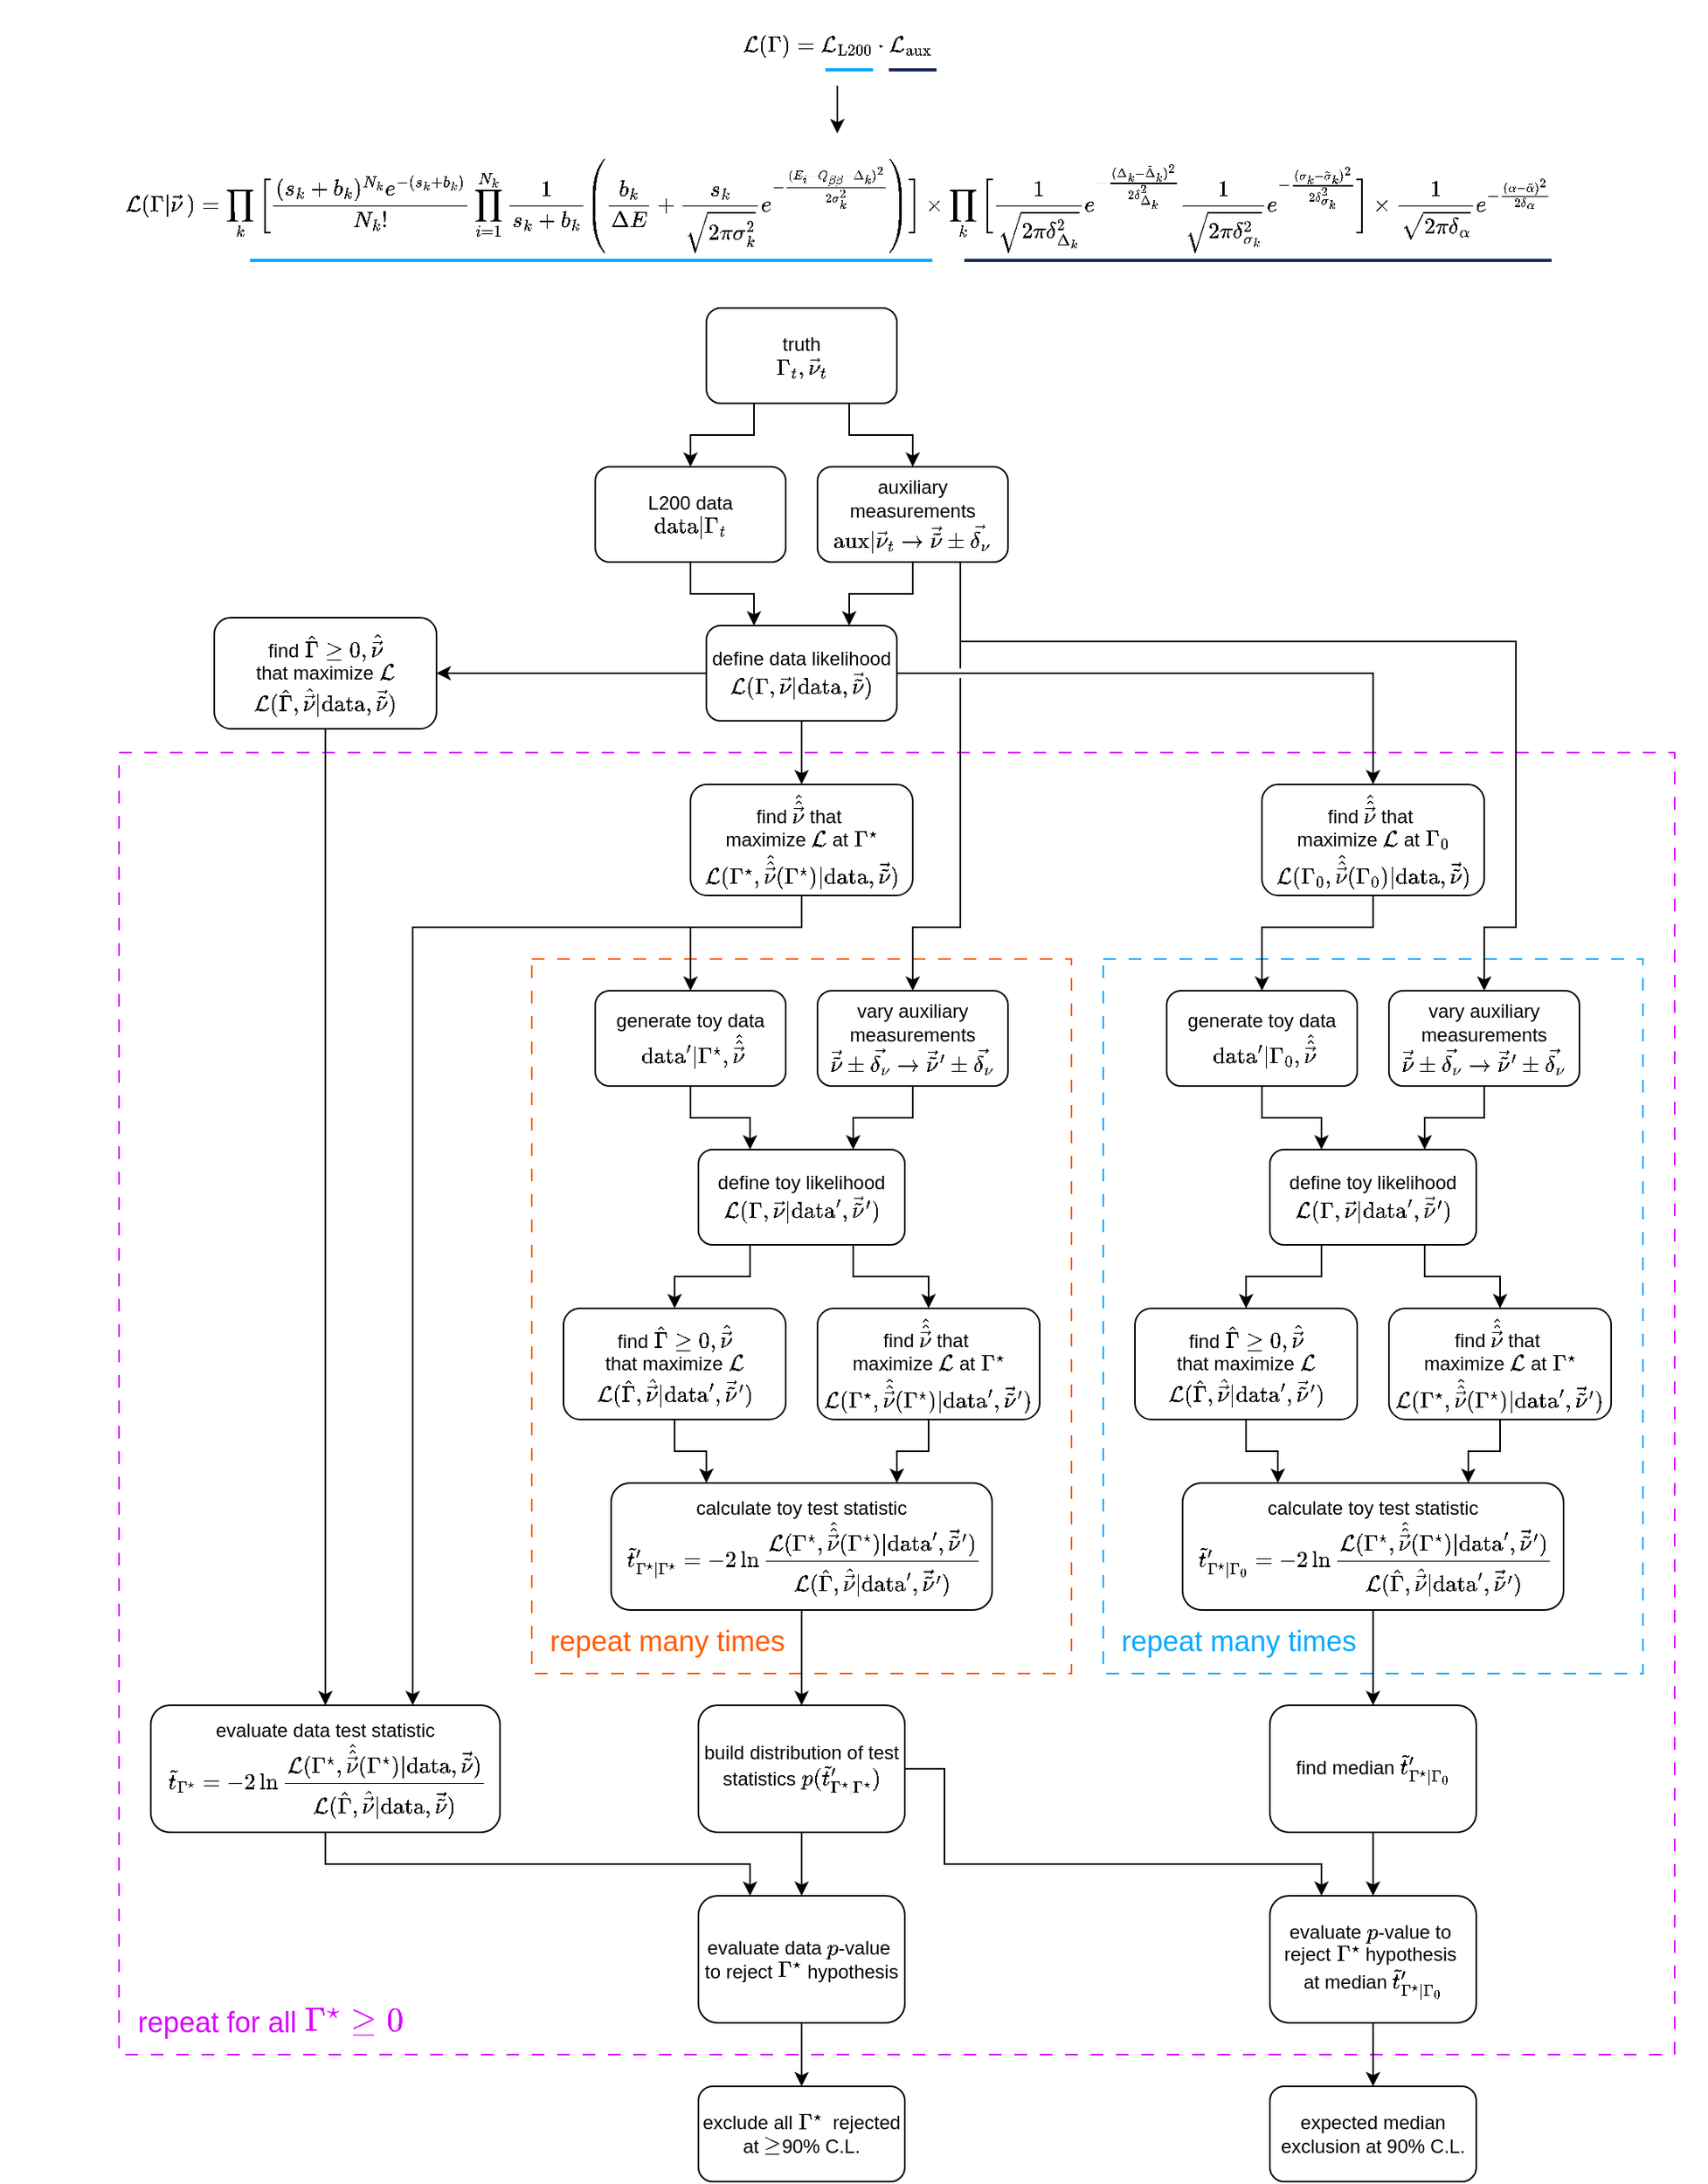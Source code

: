 <mxfile version="26.0.16">
  <diagram name="Page-1" id="N17phzSXL9w7y8zX3gDE">
    <mxGraphModel dx="2899" dy="1133" grid="1" gridSize="10" guides="1" tooltips="1" connect="1" arrows="1" fold="1" page="1" pageScale="1" pageWidth="850" pageHeight="1100" math="1" shadow="0">
      <root>
        <mxCell id="0" />
        <mxCell id="1" parent="0" />
        <mxCell id="dGh9uOD7rtoKU6u2wli6-2" value="$$\mathcal{L}(\Gamma) = \mathcal{L}_{\textrm{L200}} \cdot \mathcal{L}_{\textrm{aux}}$$" style="text;whiteSpace=wrap;align=center;verticalAlign=middle;" parent="1" vertex="1">
          <mxGeometry x="-82.5" y="60" width="160" height="50" as="geometry" />
        </mxCell>
        <mxCell id="dGh9uOD7rtoKU6u2wli6-6" value="" style="endArrow=none;html=1;rounded=0;fontColor=#07A9FF;strokeColor=#07A9FF;strokeWidth=2;" parent="1" edge="1">
          <mxGeometry width="50" height="50" relative="1" as="geometry">
            <mxPoint x="-10" y="100" as="sourcePoint" />
            <mxPoint x="20" y="100" as="targetPoint" />
          </mxGeometry>
        </mxCell>
        <mxCell id="dGh9uOD7rtoKU6u2wli6-7" value="" style="endArrow=none;html=1;rounded=0;fontColor=#07A9FF;strokeColor=#1A2A5B;strokeWidth=2;" parent="1" edge="1">
          <mxGeometry width="50" height="50" relative="1" as="geometry">
            <mxPoint x="30" y="100" as="sourcePoint" />
            <mxPoint x="60" y="100" as="targetPoint" />
          </mxGeometry>
        </mxCell>
        <mxCell id="dGh9uOD7rtoKU6u2wli6-10" value="" style="endArrow=classic;html=1;rounded=0;exitX=0.5;exitY=1;exitDx=0;exitDy=0;entryX=0.5;entryY=0;entryDx=0;entryDy=0;" parent="1" source="dGh9uOD7rtoKU6u2wli6-2" target="dGh9uOD7rtoKU6u2wli6-1" edge="1">
          <mxGeometry width="50" height="50" relative="1" as="geometry">
            <mxPoint y="100" as="sourcePoint" />
            <mxPoint x="110" y="100" as="targetPoint" />
          </mxGeometry>
        </mxCell>
        <mxCell id="dGh9uOD7rtoKU6u2wli6-12" value="" style="group" parent="1" vertex="1" connectable="0">
          <mxGeometry x="-507.5" y="140" width="1010" height="90" as="geometry" />
        </mxCell>
        <mxCell id="dGh9uOD7rtoKU6u2wli6-1" value="$$\mathcal{L}(\Gamma | \vec{\nu}\,) = \prod_k \bigg[ \frac{(s_k + b_k)^{N_k} e^{-(s_k + b_k)}}{N_k!} \prod_{i=1}^{N_k} \frac{1}{s_k + b_k} \left( \frac{b_k}{\Delta E} + \frac{s_k}{\sqrt{2 \pi \sigma_k^2}} e^{-\frac{(E_i - Q_{\beta\beta} - \Delta_k)^2}{2 \sigma_k^2}} \right) \bigg] &#xa;&#xa;\times \prod_k \bigg[ \frac{1}{\sqrt{2 \pi \delta_{\Delta_k}^2}} e^{-\frac{(\Delta_k - \tilde{\Delta}_k)^2}{2 \delta_{\Delta_k}^2}}   &#xa; \frac{1}{\sqrt{2 \pi \delta_{\sigma_k}^2}} e^{-\frac{(\sigma_k - &#xa;\tilde{\sigma}_k)^2}{2 \delta_{\sigma_k}^2}} \bigg] \times \frac{1}{\sqrt{2 &#xa;\pi \delta_{\alpha} }} e^{-\frac{(\alpha - \tilde{\alpha})^2}{2 &#xa;\delta_{\alpha}}}&#xa;   $$" style="text;whiteSpace=wrap;align=center;verticalAlign=middle;" parent="dGh9uOD7rtoKU6u2wli6-12" vertex="1">
          <mxGeometry width="1010" height="90" as="geometry" />
        </mxCell>
        <mxCell id="dGh9uOD7rtoKU6u2wli6-4" value="" style="endArrow=none;html=1;rounded=0;entryX=0.607;entryY=0.786;entryDx=0;entryDy=0;entryPerimeter=0;fontColor=#07A9FF;strokeColor=#07A9FF;strokeWidth=2;" parent="dGh9uOD7rtoKU6u2wli6-12" edge="1">
          <mxGeometry width="50" height="50" relative="1" as="geometry">
            <mxPoint x="135" y="80" as="sourcePoint" />
            <mxPoint x="564.92" y="80.04" as="targetPoint" />
          </mxGeometry>
        </mxCell>
        <mxCell id="dGh9uOD7rtoKU6u2wli6-8" value="" style="endArrow=none;html=1;rounded=0;fontColor=#07A9FF;strokeColor=#1A2A5B;strokeWidth=2;" parent="dGh9uOD7rtoKU6u2wli6-12" edge="1">
          <mxGeometry width="50" height="50" relative="1" as="geometry">
            <mxPoint x="585" y="80" as="sourcePoint" />
            <mxPoint x="955" y="80" as="targetPoint" />
          </mxGeometry>
        </mxCell>
        <mxCell id="2PbKzhoj5yn5WGjKip5O-1" value="" style="group" parent="1" vertex="1" connectable="0">
          <mxGeometry x="-530" y="250" width="1055" height="1180" as="geometry" />
        </mxCell>
        <mxCell id="ZSnNDYF2Bw-W7KcPjIif-54" value="" style="rounded=0;whiteSpace=wrap;html=1;fillColor=none;dashed=1;dashPattern=8 8;strokeColor=#D907FF;fontColor=#07A9FF;" parent="2PbKzhoj5yn5WGjKip5O-1" vertex="1">
          <mxGeometry x="75" y="280" width="980" height="820" as="geometry" />
        </mxCell>
        <mxCell id="pB9OxfSEECygrkOrtsTo-2" value="" style="rounded=0;whiteSpace=wrap;html=1;fillColor=none;dashed=1;dashPattern=8 8;strokeColor=#FF5D07;" parent="2PbKzhoj5yn5WGjKip5O-1" vertex="1">
          <mxGeometry x="335" y="410" width="340" height="450" as="geometry" />
        </mxCell>
        <mxCell id="ZSnNDYF2Bw-W7KcPjIif-4" style="edgeStyle=orthogonalEdgeStyle;rounded=0;orthogonalLoop=1;jettySize=auto;html=1;exitX=0.25;exitY=1;exitDx=0;exitDy=0;entryX=0.5;entryY=0;entryDx=0;entryDy=0;" parent="2PbKzhoj5yn5WGjKip5O-1" source="pB9OxfSEECygrkOrtsTo-5" target="pB9OxfSEECygrkOrtsTo-7" edge="1">
          <mxGeometry relative="1" as="geometry" />
        </mxCell>
        <mxCell id="ZSnNDYF2Bw-W7KcPjIif-5" style="edgeStyle=orthogonalEdgeStyle;rounded=0;orthogonalLoop=1;jettySize=auto;html=1;exitX=0.75;exitY=1;exitDx=0;exitDy=0;entryX=0.5;entryY=0;entryDx=0;entryDy=0;" parent="2PbKzhoj5yn5WGjKip5O-1" source="pB9OxfSEECygrkOrtsTo-5" target="pB9OxfSEECygrkOrtsTo-9" edge="1">
          <mxGeometry relative="1" as="geometry" />
        </mxCell>
        <mxCell id="pB9OxfSEECygrkOrtsTo-5" value="&lt;div&gt;truth&lt;b&gt;&lt;br&gt;&lt;/b&gt;&lt;/div&gt;&lt;div&gt;\(\Gamma_t,&amp;nbsp; \vec{\nu}_t\)&lt;br&gt;&lt;/div&gt;" style="rounded=1;whiteSpace=wrap;html=1;fillColor=default;" parent="2PbKzhoj5yn5WGjKip5O-1" vertex="1">
          <mxGeometry x="445" width="120" height="60" as="geometry" />
        </mxCell>
        <mxCell id="pB9OxfSEECygrkOrtsTo-6" style="edgeStyle=orthogonalEdgeStyle;rounded=0;orthogonalLoop=1;jettySize=auto;html=1;exitX=0.5;exitY=1;exitDx=0;exitDy=0;entryX=0.25;entryY=0;entryDx=0;entryDy=0;" parent="2PbKzhoj5yn5WGjKip5O-1" source="pB9OxfSEECygrkOrtsTo-7" target="pB9OxfSEECygrkOrtsTo-20" edge="1">
          <mxGeometry relative="1" as="geometry" />
        </mxCell>
        <mxCell id="pB9OxfSEECygrkOrtsTo-7" value="&lt;div&gt;L200 data&lt;/div&gt;&lt;div&gt;\(\textrm{data} | \Gamma_t\)&lt;/div&gt;" style="rounded=1;whiteSpace=wrap;html=1;" parent="2PbKzhoj5yn5WGjKip5O-1" vertex="1">
          <mxGeometry x="375" y="100" width="120" height="60" as="geometry" />
        </mxCell>
        <mxCell id="pB9OxfSEECygrkOrtsTo-8" style="edgeStyle=orthogonalEdgeStyle;rounded=0;orthogonalLoop=1;jettySize=auto;html=1;exitX=0.5;exitY=1;exitDx=0;exitDy=0;entryX=0.75;entryY=0;entryDx=0;entryDy=0;" parent="2PbKzhoj5yn5WGjKip5O-1" source="pB9OxfSEECygrkOrtsTo-9" target="pB9OxfSEECygrkOrtsTo-20" edge="1">
          <mxGeometry relative="1" as="geometry" />
        </mxCell>
        <mxCell id="pB9OxfSEECygrkOrtsTo-9" value="&lt;div&gt;auxiliary measurements&lt;/div&gt;&lt;div&gt;\(\textrm{aux} | \vec{\nu}_t \to \vec{\tilde{\nu}} \pm \vec{\delta_\nu}\)&lt;/div&gt;" style="rounded=1;whiteSpace=wrap;html=1;" parent="2PbKzhoj5yn5WGjKip5O-1" vertex="1">
          <mxGeometry x="515" y="100" width="120" height="60" as="geometry" />
        </mxCell>
        <mxCell id="ZSnNDYF2Bw-W7KcPjIif-48" style="edgeStyle=orthogonalEdgeStyle;rounded=0;orthogonalLoop=1;jettySize=auto;html=1;exitX=0.5;exitY=1;exitDx=0;exitDy=0;entryX=0.5;entryY=0;entryDx=0;entryDy=0;" parent="2PbKzhoj5yn5WGjKip5O-1" source="pB9OxfSEECygrkOrtsTo-11" target="pB9OxfSEECygrkOrtsTo-13" edge="1">
          <mxGeometry relative="1" as="geometry">
            <Array as="points">
              <mxPoint x="505" y="390" />
              <mxPoint x="435" y="390" />
            </Array>
          </mxGeometry>
        </mxCell>
        <mxCell id="ZSnNDYF2Bw-W7KcPjIif-50" style="edgeStyle=orthogonalEdgeStyle;rounded=0;orthogonalLoop=1;jettySize=auto;html=1;exitX=0.5;exitY=1;exitDx=0;exitDy=0;entryX=0.75;entryY=0;entryDx=0;entryDy=0;" parent="2PbKzhoj5yn5WGjKip5O-1" source="pB9OxfSEECygrkOrtsTo-11" target="pB9OxfSEECygrkOrtsTo-22" edge="1">
          <mxGeometry relative="1" as="geometry">
            <Array as="points">
              <mxPoint x="505" y="390" />
              <mxPoint x="260" y="390" />
            </Array>
          </mxGeometry>
        </mxCell>
        <mxCell id="pB9OxfSEECygrkOrtsTo-11" value="&lt;div&gt;find \(\hat{\hat{\vec{\nu}}}\) that&amp;nbsp;&lt;/div&gt;&lt;div&gt;maximize \( \mathcal{L}\) at \(\Gamma^{\star}\)\(\mathcal{L}(\Gamma^{\star}, \hat{\hat{\vec{\nu}}}(\Gamma^{\star}) | \textrm{data},&amp;nbsp;\vec{\tilde{\nu}})\)&lt;/div&gt;" style="rounded=1;whiteSpace=wrap;html=1;" parent="2PbKzhoj5yn5WGjKip5O-1" vertex="1">
          <mxGeometry x="435" y="300" width="140" height="70" as="geometry" />
        </mxCell>
        <mxCell id="ZSnNDYF2Bw-W7KcPjIif-9" style="edgeStyle=orthogonalEdgeStyle;rounded=0;orthogonalLoop=1;jettySize=auto;html=1;exitX=0.5;exitY=1;exitDx=0;exitDy=0;entryX=0.25;entryY=0;entryDx=0;entryDy=0;" parent="2PbKzhoj5yn5WGjKip5O-1" source="pB9OxfSEECygrkOrtsTo-13" target="pB9OxfSEECygrkOrtsTo-31" edge="1">
          <mxGeometry relative="1" as="geometry" />
        </mxCell>
        <mxCell id="pB9OxfSEECygrkOrtsTo-13" value="&lt;div&gt;generate toy data&lt;/div&gt;&lt;div&gt;&amp;nbsp;\( \textrm{data}^{\prime} | \Gamma^{\star},&amp;nbsp; \hat{\hat{\vec{\nu}}}\)&lt;/div&gt;" style="rounded=1;whiteSpace=wrap;html=1;" parent="2PbKzhoj5yn5WGjKip5O-1" vertex="1">
          <mxGeometry x="375" y="430" width="120" height="60" as="geometry" />
        </mxCell>
        <mxCell id="ZSnNDYF2Bw-W7KcPjIif-10" style="edgeStyle=orthogonalEdgeStyle;rounded=0;orthogonalLoop=1;jettySize=auto;html=1;exitX=0.5;exitY=1;exitDx=0;exitDy=0;entryX=0.75;entryY=0;entryDx=0;entryDy=0;" parent="2PbKzhoj5yn5WGjKip5O-1" source="pB9OxfSEECygrkOrtsTo-15" target="pB9OxfSEECygrkOrtsTo-31" edge="1">
          <mxGeometry relative="1" as="geometry" />
        </mxCell>
        <mxCell id="pB9OxfSEECygrkOrtsTo-15" value="&lt;div&gt;vary auxiliary measurements&lt;/div&gt;&lt;div&gt;\(&amp;nbsp;\vec{\tilde{\nu}} \pm \vec{\delta_\nu} \to \vec{\tilde{\nu}}^{\prime} \pm \vec{\delta_\nu} \)&lt;/div&gt;" style="rounded=1;whiteSpace=wrap;html=1;" parent="2PbKzhoj5yn5WGjKip5O-1" vertex="1">
          <mxGeometry x="515" y="430" width="120" height="60" as="geometry" />
        </mxCell>
        <mxCell id="pB9OxfSEECygrkOrtsTo-16" style="edgeStyle=orthogonalEdgeStyle;rounded=0;orthogonalLoop=1;jettySize=auto;html=1;exitX=0.5;exitY=1;exitDx=0;exitDy=0;entryX=0.5;entryY=0;entryDx=0;entryDy=0;" parent="2PbKzhoj5yn5WGjKip5O-1" source="pB9OxfSEECygrkOrtsTo-17" target="pB9OxfSEECygrkOrtsTo-26" edge="1">
          <mxGeometry relative="1" as="geometry">
            <mxPoint x="604.667" y="620" as="targetPoint" />
          </mxGeometry>
        </mxCell>
        <mxCell id="pB9OxfSEECygrkOrtsTo-17" value="&lt;div&gt;calculate toy test statistic&lt;/div&gt;&lt;div&gt;&amp;nbsp;\(\tilde{t}_{\Gamma^{\star}|\Gamma^{\star}}^{\prime} = -2 \ln{ \dfrac{\mathcal{L}(\Gamma^{\star} , \hat{\hat{\vec{\nu}}}(\Gamma^{\star}) | \textrm{data}^{\prime},&amp;nbsp;\vec{\tilde{\nu}}^{\prime})}{\mathcal{L}(\hat{\Gamma} , \hat{\vec{\nu}}| \textrm{data}^{\prime},\vec{\tilde{\nu}}^{\prime})}} \)&lt;/div&gt;" style="rounded=1;whiteSpace=wrap;html=1;" parent="2PbKzhoj5yn5WGjKip5O-1" vertex="1">
          <mxGeometry x="385" y="740" width="240" height="80" as="geometry" />
        </mxCell>
        <mxCell id="ZSnNDYF2Bw-W7KcPjIif-44" style="edgeStyle=orthogonalEdgeStyle;rounded=0;orthogonalLoop=1;jettySize=auto;html=1;exitX=0;exitY=0.5;exitDx=0;exitDy=0;entryX=1;entryY=0.5;entryDx=0;entryDy=0;" parent="2PbKzhoj5yn5WGjKip5O-1" source="pB9OxfSEECygrkOrtsTo-20" target="ZSnNDYF2Bw-W7KcPjIif-1" edge="1">
          <mxGeometry relative="1" as="geometry" />
        </mxCell>
        <mxCell id="ZSnNDYF2Bw-W7KcPjIif-45" style="edgeStyle=orthogonalEdgeStyle;rounded=0;orthogonalLoop=1;jettySize=auto;html=1;exitX=0.5;exitY=1;exitDx=0;exitDy=0;entryX=0.5;entryY=0;entryDx=0;entryDy=0;" parent="2PbKzhoj5yn5WGjKip5O-1" source="pB9OxfSEECygrkOrtsTo-20" target="pB9OxfSEECygrkOrtsTo-11" edge="1">
          <mxGeometry relative="1" as="geometry" />
        </mxCell>
        <mxCell id="ZSnNDYF2Bw-W7KcPjIif-46" style="edgeStyle=orthogonalEdgeStyle;rounded=0;orthogonalLoop=1;jettySize=auto;html=1;exitX=1;exitY=0.5;exitDx=0;exitDy=0;entryX=0.5;entryY=0;entryDx=0;entryDy=0;" parent="2PbKzhoj5yn5WGjKip5O-1" source="pB9OxfSEECygrkOrtsTo-20" target="ZSnNDYF2Bw-W7KcPjIif-40" edge="1">
          <mxGeometry relative="1" as="geometry" />
        </mxCell>
        <mxCell id="pB9OxfSEECygrkOrtsTo-20" value="&lt;div&gt;define data likelihood&lt;/div&gt;&lt;div&gt;\(\mathcal{L}(\Gamma, \vec{\nu}&amp;nbsp;| \textrm{data},&amp;nbsp;\vec{\tilde{\nu}} ) \)&lt;br&gt;&lt;/div&gt;" style="rounded=1;whiteSpace=wrap;html=1;" parent="2PbKzhoj5yn5WGjKip5O-1" vertex="1">
          <mxGeometry x="445" y="200" width="120" height="60" as="geometry" />
        </mxCell>
        <mxCell id="pB9OxfSEECygrkOrtsTo-21" style="edgeStyle=orthogonalEdgeStyle;rounded=0;orthogonalLoop=1;jettySize=auto;html=1;exitX=0.5;exitY=1;exitDx=0;exitDy=0;entryX=0.25;entryY=0;entryDx=0;entryDy=0;" parent="2PbKzhoj5yn5WGjKip5O-1" source="pB9OxfSEECygrkOrtsTo-22" target="pB9OxfSEECygrkOrtsTo-28" edge="1">
          <mxGeometry relative="1" as="geometry" />
        </mxCell>
        <mxCell id="pB9OxfSEECygrkOrtsTo-22" value="&lt;div&gt;evaluate data test statistic&lt;/div&gt;&lt;div&gt;&amp;nbsp;\(\tilde{t}_{\Gamma^{\star}} = -2 \ln{ \dfrac{\mathcal{L}(\Gamma^{\star} , \hat{\hat{\vec{\nu}}}(\Gamma^{\star})| \textrm{data}, \vec{\tilde{\nu}})}{\mathcal{L}(\hat{\Gamma} , \hat{\vec{\nu}} | \textrm{data},&amp;nbsp;\vec{\tilde{\nu}})}} \)&lt;/div&gt;" style="rounded=1;whiteSpace=wrap;html=1;" parent="2PbKzhoj5yn5WGjKip5O-1" vertex="1">
          <mxGeometry x="95" y="880" width="220" height="80" as="geometry" />
        </mxCell>
        <mxCell id="pB9OxfSEECygrkOrtsTo-24" value="repeat many times " style="text;html=1;align=center;verticalAlign=middle;resizable=0;points=[];autosize=1;strokeColor=none;fillColor=none;fontColor=#FF5D07;fontStyle=0;fontSize=18;" parent="2PbKzhoj5yn5WGjKip5O-1" vertex="1">
          <mxGeometry x="335" y="820" width="170" height="40" as="geometry" />
        </mxCell>
        <mxCell id="pB9OxfSEECygrkOrtsTo-25" style="edgeStyle=orthogonalEdgeStyle;rounded=0;orthogonalLoop=1;jettySize=auto;html=1;exitX=0.5;exitY=1;exitDx=0;exitDy=0;entryX=0.5;entryY=0;entryDx=0;entryDy=0;" parent="2PbKzhoj5yn5WGjKip5O-1" source="pB9OxfSEECygrkOrtsTo-26" target="pB9OxfSEECygrkOrtsTo-28" edge="1">
          <mxGeometry relative="1" as="geometry" />
        </mxCell>
        <mxCell id="ZSnNDYF2Bw-W7KcPjIif-59" style="edgeStyle=orthogonalEdgeStyle;rounded=0;orthogonalLoop=1;jettySize=auto;html=1;exitX=1;exitY=0.5;exitDx=0;exitDy=0;entryX=0.25;entryY=0;entryDx=0;entryDy=0;" parent="2PbKzhoj5yn5WGjKip5O-1" source="pB9OxfSEECygrkOrtsTo-26" target="ZSnNDYF2Bw-W7KcPjIif-55" edge="1">
          <mxGeometry relative="1" as="geometry">
            <Array as="points">
              <mxPoint x="595" y="920" />
              <mxPoint x="595" y="980" />
              <mxPoint x="833" y="980" />
            </Array>
          </mxGeometry>
        </mxCell>
        <mxCell id="pB9OxfSEECygrkOrtsTo-26" value="build distribution of test statistics \( p(\tilde{t}_{\Gamma^{\star}|\Gamma^{\star}}^{\prime} ) \)" style="rounded=1;whiteSpace=wrap;html=1;" parent="2PbKzhoj5yn5WGjKip5O-1" vertex="1">
          <mxGeometry x="440" y="880" width="130" height="80" as="geometry" />
        </mxCell>
        <mxCell id="pB9OxfSEECygrkOrtsTo-27" style="edgeStyle=orthogonalEdgeStyle;rounded=0;orthogonalLoop=1;jettySize=auto;html=1;exitX=0.5;exitY=1;exitDx=0;exitDy=0;entryX=0.5;entryY=0;entryDx=0;entryDy=0;" parent="2PbKzhoj5yn5WGjKip5O-1" source="pB9OxfSEECygrkOrtsTo-28" target="pB9OxfSEECygrkOrtsTo-29" edge="1">
          <mxGeometry relative="1" as="geometry">
            <mxPoint x="444.69" y="990" as="targetPoint" />
          </mxGeometry>
        </mxCell>
        <mxCell id="pB9OxfSEECygrkOrtsTo-28" value="&lt;div&gt;evaluate data \(p\)-value&amp;nbsp;&lt;/div&gt;&lt;div&gt;to reject \(\Gamma^{\star}\) hypothesis&lt;/div&gt;" style="rounded=1;whiteSpace=wrap;html=1;" parent="2PbKzhoj5yn5WGjKip5O-1" vertex="1">
          <mxGeometry x="440" y="1000" width="130" height="80" as="geometry" />
        </mxCell>
        <mxCell id="pB9OxfSEECygrkOrtsTo-29" value="exclude all \(\Gamma^{\star}\)&amp;nbsp; rejected at \(\geq\)90% C.L." style="rounded=1;whiteSpace=wrap;html=1;" parent="2PbKzhoj5yn5WGjKip5O-1" vertex="1">
          <mxGeometry x="440" y="1120" width="130" height="60" as="geometry" />
        </mxCell>
        <mxCell id="ZSnNDYF2Bw-W7KcPjIif-13" style="edgeStyle=orthogonalEdgeStyle;rounded=0;orthogonalLoop=1;jettySize=auto;html=1;exitX=0.25;exitY=1;exitDx=0;exitDy=0;entryX=0.5;entryY=0;entryDx=0;entryDy=0;" parent="2PbKzhoj5yn5WGjKip5O-1" source="pB9OxfSEECygrkOrtsTo-31" target="ZSnNDYF2Bw-W7KcPjIif-12" edge="1">
          <mxGeometry relative="1" as="geometry" />
        </mxCell>
        <mxCell id="ZSnNDYF2Bw-W7KcPjIif-14" style="edgeStyle=orthogonalEdgeStyle;rounded=0;orthogonalLoop=1;jettySize=auto;html=1;exitX=0.75;exitY=1;exitDx=0;exitDy=0;entryX=0.5;entryY=0;entryDx=0;entryDy=0;" parent="2PbKzhoj5yn5WGjKip5O-1" source="pB9OxfSEECygrkOrtsTo-31" target="ZSnNDYF2Bw-W7KcPjIif-11" edge="1">
          <mxGeometry relative="1" as="geometry" />
        </mxCell>
        <mxCell id="pB9OxfSEECygrkOrtsTo-31" value="&lt;div&gt;define toy likelihood&lt;/div&gt;&lt;div&gt;\(\mathcal{L}(\Gamma, \vec{\nu}&amp;nbsp;| \textrm{data}^{\prime},&amp;nbsp;\vec{\tilde{\nu}}^{\prime} ) \)&lt;br&gt;&lt;/div&gt;" style="rounded=1;whiteSpace=wrap;html=1;" parent="2PbKzhoj5yn5WGjKip5O-1" vertex="1">
          <mxGeometry x="440" y="530" width="130" height="60" as="geometry" />
        </mxCell>
        <mxCell id="pB9OxfSEECygrkOrtsTo-32" value="repeat for all \( \Gamma^{\star} \geq 0\) " style="text;html=1;align=center;verticalAlign=middle;resizable=0;points=[];autosize=1;strokeColor=none;fillColor=none;fontColor=#D907FF;fontStyle=0;fontSize=18;" parent="2PbKzhoj5yn5WGjKip5O-1" vertex="1">
          <mxGeometry y="1060" width="340" height="40" as="geometry" />
        </mxCell>
        <mxCell id="ZSnNDYF2Bw-W7KcPjIif-6" style="edgeStyle=orthogonalEdgeStyle;rounded=0;orthogonalLoop=1;jettySize=auto;html=1;exitX=0.5;exitY=1;exitDx=0;exitDy=0;entryX=0.5;entryY=0;entryDx=0;entryDy=0;" parent="2PbKzhoj5yn5WGjKip5O-1" source="ZSnNDYF2Bw-W7KcPjIif-1" target="pB9OxfSEECygrkOrtsTo-22" edge="1">
          <mxGeometry relative="1" as="geometry">
            <Array as="points" />
          </mxGeometry>
        </mxCell>
        <mxCell id="ZSnNDYF2Bw-W7KcPjIif-1" value="&lt;div&gt;find \(\hat{\Gamma} \geq 0, \hat{\vec{\nu}}\) that&amp;nbsp;maximize \( \mathcal{L}\) \(\mathcal{L}(\hat{\Gamma} , \hat{\vec{\nu}} | \textrm{data},&amp;nbsp;\vec{\tilde{\nu}})\)&lt;/div&gt;" style="rounded=1;whiteSpace=wrap;html=1;" parent="2PbKzhoj5yn5WGjKip5O-1" vertex="1">
          <mxGeometry x="135" y="195" width="140" height="70" as="geometry" />
        </mxCell>
        <mxCell id="ZSnNDYF2Bw-W7KcPjIif-18" style="edgeStyle=orthogonalEdgeStyle;rounded=0;orthogonalLoop=1;jettySize=auto;html=1;exitX=0.5;exitY=1;exitDx=0;exitDy=0;entryX=0.75;entryY=0;entryDx=0;entryDy=0;" parent="2PbKzhoj5yn5WGjKip5O-1" source="ZSnNDYF2Bw-W7KcPjIif-11" target="pB9OxfSEECygrkOrtsTo-17" edge="1">
          <mxGeometry relative="1" as="geometry" />
        </mxCell>
        <mxCell id="ZSnNDYF2Bw-W7KcPjIif-11" value="&lt;div&gt;find \(\hat{\hat{\vec{\nu}}}\) that&amp;nbsp;&lt;/div&gt;&lt;div&gt;maximize \( \mathcal{L}\) at \(\Gamma^{\star}\)\(\mathcal{L}(\Gamma^{\star}, \hat{\hat{\vec{\nu}}}(\Gamma^{\star}) | \textrm{data}^{\prime},&amp;nbsp;\vec{\tilde{\nu}}^{\prime})\)&lt;/div&gt;" style="rounded=1;whiteSpace=wrap;html=1;" parent="2PbKzhoj5yn5WGjKip5O-1" vertex="1">
          <mxGeometry x="515" y="630" width="140" height="70" as="geometry" />
        </mxCell>
        <mxCell id="ZSnNDYF2Bw-W7KcPjIif-17" style="edgeStyle=orthogonalEdgeStyle;rounded=0;orthogonalLoop=1;jettySize=auto;html=1;exitX=0.5;exitY=1;exitDx=0;exitDy=0;entryX=0.25;entryY=0;entryDx=0;entryDy=0;" parent="2PbKzhoj5yn5WGjKip5O-1" source="ZSnNDYF2Bw-W7KcPjIif-12" target="pB9OxfSEECygrkOrtsTo-17" edge="1">
          <mxGeometry relative="1" as="geometry" />
        </mxCell>
        <mxCell id="ZSnNDYF2Bw-W7KcPjIif-12" value="&lt;div&gt;find \(\hat{\Gamma} \geq 0, \hat{\vec{\nu}}\) that&amp;nbsp;maximize \( \mathcal{L}\) \(\mathcal{L}(\hat{\Gamma} , \hat{\vec{\nu}} | \textrm{data}^{\prime},&amp;nbsp;\vec{\tilde{\nu}}^{\prime})\)&lt;/div&gt;" style="rounded=1;whiteSpace=wrap;html=1;" parent="2PbKzhoj5yn5WGjKip5O-1" vertex="1">
          <mxGeometry x="355" y="630" width="140" height="70" as="geometry" />
        </mxCell>
        <mxCell id="ZSnNDYF2Bw-W7KcPjIif-21" value="" style="rounded=0;whiteSpace=wrap;html=1;fillColor=none;dashed=1;dashPattern=8 8;strokeColor=#07A9FF;" parent="2PbKzhoj5yn5WGjKip5O-1" vertex="1">
          <mxGeometry x="695" y="410" width="340" height="450" as="geometry" />
        </mxCell>
        <mxCell id="ZSnNDYF2Bw-W7KcPjIif-24" style="edgeStyle=orthogonalEdgeStyle;rounded=0;orthogonalLoop=1;jettySize=auto;html=1;exitX=0.5;exitY=1;exitDx=0;exitDy=0;entryX=0.25;entryY=0;entryDx=0;entryDy=0;" parent="2PbKzhoj5yn5WGjKip5O-1" source="ZSnNDYF2Bw-W7KcPjIif-25" target="ZSnNDYF2Bw-W7KcPjIif-33" edge="1">
          <mxGeometry relative="1" as="geometry" />
        </mxCell>
        <mxCell id="ZSnNDYF2Bw-W7KcPjIif-25" value="&lt;div&gt;generate toy data&lt;/div&gt;&lt;div&gt;&amp;nbsp;\( \textrm{data}^{\prime} | \Gamma_0,&amp;nbsp; \hat{\hat{\vec{\nu}}}\)&lt;/div&gt;" style="rounded=1;whiteSpace=wrap;html=1;" parent="2PbKzhoj5yn5WGjKip5O-1" vertex="1">
          <mxGeometry x="735" y="430" width="120" height="60" as="geometry" />
        </mxCell>
        <mxCell id="ZSnNDYF2Bw-W7KcPjIif-26" style="edgeStyle=orthogonalEdgeStyle;rounded=0;orthogonalLoop=1;jettySize=auto;html=1;exitX=0.5;exitY=1;exitDx=0;exitDy=0;entryX=0.75;entryY=0;entryDx=0;entryDy=0;" parent="2PbKzhoj5yn5WGjKip5O-1" source="ZSnNDYF2Bw-W7KcPjIif-27" target="ZSnNDYF2Bw-W7KcPjIif-33" edge="1">
          <mxGeometry relative="1" as="geometry" />
        </mxCell>
        <mxCell id="ZSnNDYF2Bw-W7KcPjIif-27" value="&lt;div&gt;vary auxiliary measurements&lt;/div&gt;&lt;div&gt;\(&amp;nbsp;\vec{\tilde{\nu}} \pm \vec{\delta_\nu} \to \vec{\tilde{\nu}}^{\prime} \pm \vec{\delta_\nu} \)&lt;/div&gt;" style="rounded=1;whiteSpace=wrap;html=1;" parent="2PbKzhoj5yn5WGjKip5O-1" vertex="1">
          <mxGeometry x="875" y="430" width="120" height="60" as="geometry" />
        </mxCell>
        <mxCell id="ZSnNDYF2Bw-W7KcPjIif-28" style="edgeStyle=orthogonalEdgeStyle;rounded=0;orthogonalLoop=1;jettySize=auto;html=1;exitX=0.5;exitY=1;exitDx=0;exitDy=0;entryX=0.5;entryY=0;entryDx=0;entryDy=0;" parent="2PbKzhoj5yn5WGjKip5O-1" source="ZSnNDYF2Bw-W7KcPjIif-29" target="ZSnNDYF2Bw-W7KcPjIif-51" edge="1">
          <mxGeometry relative="1" as="geometry">
            <mxPoint x="865" y="880" as="targetPoint" />
          </mxGeometry>
        </mxCell>
        <mxCell id="ZSnNDYF2Bw-W7KcPjIif-29" value="&lt;div&gt;calculate toy test statistic&lt;/div&gt;&lt;div&gt;&amp;nbsp;\(\tilde{t}_{\Gamma^{\star} | \Gamma_0}^{\prime} = -2 \ln{ \dfrac{\mathcal{L}(\Gamma^{\star} , \hat{\hat{\vec{\nu}}}(\Gamma^{\star}) | \textrm{data}^{\prime},&amp;nbsp;\vec{\tilde{\nu}}^{\prime})}{\mathcal{L}(\hat{\Gamma} , \hat{\vec{\nu}}| \textrm{data}^{\prime},\vec{\tilde{\nu}}^{\prime})}} \)&lt;/div&gt;" style="rounded=1;whiteSpace=wrap;html=1;" parent="2PbKzhoj5yn5WGjKip5O-1" vertex="1">
          <mxGeometry x="745" y="740" width="240" height="80" as="geometry" />
        </mxCell>
        <mxCell id="ZSnNDYF2Bw-W7KcPjIif-30" value="repeat many times " style="text;html=1;align=center;verticalAlign=middle;resizable=0;points=[];autosize=1;strokeColor=none;fillColor=none;fontColor=#07A9FF;fontStyle=0;fontSize=18;" parent="2PbKzhoj5yn5WGjKip5O-1" vertex="1">
          <mxGeometry x="695" y="820" width="170" height="40" as="geometry" />
        </mxCell>
        <mxCell id="ZSnNDYF2Bw-W7KcPjIif-31" style="edgeStyle=orthogonalEdgeStyle;rounded=0;orthogonalLoop=1;jettySize=auto;html=1;exitX=0.25;exitY=1;exitDx=0;exitDy=0;entryX=0.5;entryY=0;entryDx=0;entryDy=0;" parent="2PbKzhoj5yn5WGjKip5O-1" source="ZSnNDYF2Bw-W7KcPjIif-33" target="ZSnNDYF2Bw-W7KcPjIif-37" edge="1">
          <mxGeometry relative="1" as="geometry" />
        </mxCell>
        <mxCell id="ZSnNDYF2Bw-W7KcPjIif-32" style="edgeStyle=orthogonalEdgeStyle;rounded=0;orthogonalLoop=1;jettySize=auto;html=1;exitX=0.75;exitY=1;exitDx=0;exitDy=0;entryX=0.5;entryY=0;entryDx=0;entryDy=0;" parent="2PbKzhoj5yn5WGjKip5O-1" source="ZSnNDYF2Bw-W7KcPjIif-33" target="ZSnNDYF2Bw-W7KcPjIif-35" edge="1">
          <mxGeometry relative="1" as="geometry" />
        </mxCell>
        <mxCell id="ZSnNDYF2Bw-W7KcPjIif-33" value="&lt;div&gt;define toy likelihood&lt;/div&gt;&lt;div&gt;\(\mathcal{L}(\Gamma, \vec{\nu}&amp;nbsp;| \textrm{data}^{\prime},&amp;nbsp;\vec{\tilde{\nu}}^{\prime} ) \)&lt;br&gt;&lt;/div&gt;" style="rounded=1;whiteSpace=wrap;html=1;" parent="2PbKzhoj5yn5WGjKip5O-1" vertex="1">
          <mxGeometry x="800" y="530" width="130" height="60" as="geometry" />
        </mxCell>
        <mxCell id="ZSnNDYF2Bw-W7KcPjIif-34" style="edgeStyle=orthogonalEdgeStyle;rounded=0;orthogonalLoop=1;jettySize=auto;html=1;exitX=0.5;exitY=1;exitDx=0;exitDy=0;entryX=0.75;entryY=0;entryDx=0;entryDy=0;" parent="2PbKzhoj5yn5WGjKip5O-1" source="ZSnNDYF2Bw-W7KcPjIif-35" target="ZSnNDYF2Bw-W7KcPjIif-29" edge="1">
          <mxGeometry relative="1" as="geometry" />
        </mxCell>
        <mxCell id="ZSnNDYF2Bw-W7KcPjIif-35" value="&lt;div&gt;find \(\hat{\hat{\vec{\nu}}}\) that&amp;nbsp;&lt;/div&gt;&lt;div&gt;maximize \( \mathcal{L}\) at \(\Gamma^{\star}\)\(\mathcal{L}(\Gamma^{\star}, \hat{\hat{\vec{\nu}}}(\Gamma^{\star}) | \textrm{data}^{\prime},&amp;nbsp;\vec{\tilde{\nu}}^{\prime})\)&lt;/div&gt;" style="rounded=1;whiteSpace=wrap;html=1;" parent="2PbKzhoj5yn5WGjKip5O-1" vertex="1">
          <mxGeometry x="875" y="630" width="140" height="70" as="geometry" />
        </mxCell>
        <mxCell id="ZSnNDYF2Bw-W7KcPjIif-36" style="edgeStyle=orthogonalEdgeStyle;rounded=0;orthogonalLoop=1;jettySize=auto;html=1;exitX=0.5;exitY=1;exitDx=0;exitDy=0;entryX=0.25;entryY=0;entryDx=0;entryDy=0;" parent="2PbKzhoj5yn5WGjKip5O-1" source="ZSnNDYF2Bw-W7KcPjIif-37" target="ZSnNDYF2Bw-W7KcPjIif-29" edge="1">
          <mxGeometry relative="1" as="geometry" />
        </mxCell>
        <mxCell id="ZSnNDYF2Bw-W7KcPjIif-37" value="&lt;div&gt;find \(\hat{\Gamma} \geq 0, \hat{\vec{\nu}}\) that&amp;nbsp;maximize \( \mathcal{L}\) \(\mathcal{L}(\hat{\Gamma} , \hat{\vec{\nu}} | \textrm{data}^{\prime},&amp;nbsp;\vec{\tilde{\nu}}^{\prime})\)&lt;/div&gt;" style="rounded=1;whiteSpace=wrap;html=1;" parent="2PbKzhoj5yn5WGjKip5O-1" vertex="1">
          <mxGeometry x="715" y="630" width="140" height="70" as="geometry" />
        </mxCell>
        <mxCell id="ZSnNDYF2Bw-W7KcPjIif-49" style="edgeStyle=orthogonalEdgeStyle;rounded=0;orthogonalLoop=1;jettySize=auto;html=1;exitX=0.5;exitY=1;exitDx=0;exitDy=0;entryX=0.5;entryY=0;entryDx=0;entryDy=0;" parent="2PbKzhoj5yn5WGjKip5O-1" source="ZSnNDYF2Bw-W7KcPjIif-40" target="ZSnNDYF2Bw-W7KcPjIif-25" edge="1">
          <mxGeometry relative="1" as="geometry">
            <Array as="points">
              <mxPoint x="865" y="390" />
              <mxPoint x="795" y="390" />
            </Array>
          </mxGeometry>
        </mxCell>
        <mxCell id="ZSnNDYF2Bw-W7KcPjIif-40" value="&lt;div&gt;find \(\hat{\hat{\vec{\nu}}}\) that&amp;nbsp;&lt;/div&gt;&lt;div&gt;maximize \( \mathcal{L}\) at \(\Gamma_{0}\)\(\mathcal{L}(\Gamma_{0}, \hat{\hat{\vec{\nu}}}(\Gamma_{0}) | \textrm{data},&amp;nbsp;\vec{\tilde{\nu}})\)&lt;/div&gt;" style="rounded=1;whiteSpace=wrap;html=1;" parent="2PbKzhoj5yn5WGjKip5O-1" vertex="1">
          <mxGeometry x="795" y="300" width="140" height="70" as="geometry" />
        </mxCell>
        <mxCell id="ZSnNDYF2Bw-W7KcPjIif-43" style="edgeStyle=orthogonalEdgeStyle;rounded=0;orthogonalLoop=1;jettySize=auto;html=1;exitX=0.75;exitY=1;exitDx=0;exitDy=0;entryX=0.5;entryY=0;entryDx=0;entryDy=0;jumpStyle=gap;" parent="2PbKzhoj5yn5WGjKip5O-1" source="pB9OxfSEECygrkOrtsTo-9" target="pB9OxfSEECygrkOrtsTo-15" edge="1">
          <mxGeometry relative="1" as="geometry">
            <Array as="points">
              <mxPoint x="605" y="390" />
              <mxPoint x="575" y="390" />
            </Array>
          </mxGeometry>
        </mxCell>
        <mxCell id="ZSnNDYF2Bw-W7KcPjIif-42" style="edgeStyle=orthogonalEdgeStyle;rounded=0;orthogonalLoop=1;jettySize=auto;html=1;exitX=0.75;exitY=1;exitDx=0;exitDy=0;entryX=0.5;entryY=0;entryDx=0;entryDy=0;jumpStyle=gap;" parent="2PbKzhoj5yn5WGjKip5O-1" source="pB9OxfSEECygrkOrtsTo-9" target="ZSnNDYF2Bw-W7KcPjIif-27" edge="1">
          <mxGeometry relative="1" as="geometry">
            <Array as="points">
              <mxPoint x="605" y="210" />
              <mxPoint x="955" y="210" />
              <mxPoint x="955" y="390" />
              <mxPoint x="935" y="390" />
            </Array>
          </mxGeometry>
        </mxCell>
        <mxCell id="ZSnNDYF2Bw-W7KcPjIif-56" style="edgeStyle=orthogonalEdgeStyle;rounded=0;orthogonalLoop=1;jettySize=auto;html=1;exitX=0.5;exitY=1;exitDx=0;exitDy=0;entryX=0.5;entryY=0;entryDx=0;entryDy=0;" parent="2PbKzhoj5yn5WGjKip5O-1" source="ZSnNDYF2Bw-W7KcPjIif-51" target="ZSnNDYF2Bw-W7KcPjIif-55" edge="1">
          <mxGeometry relative="1" as="geometry" />
        </mxCell>
        <mxCell id="ZSnNDYF2Bw-W7KcPjIif-51" value="find median \( \tilde{t}_{\Gamma^{\star} | \Gamma_0}^{\prime} \)" style="rounded=1;whiteSpace=wrap;html=1;" parent="2PbKzhoj5yn5WGjKip5O-1" vertex="1">
          <mxGeometry x="800" y="880" width="130" height="80" as="geometry" />
        </mxCell>
        <mxCell id="ZSnNDYF2Bw-W7KcPjIif-58" style="edgeStyle=orthogonalEdgeStyle;rounded=0;orthogonalLoop=1;jettySize=auto;html=1;exitX=0.5;exitY=1;exitDx=0;exitDy=0;entryX=0.5;entryY=0;entryDx=0;entryDy=0;" parent="2PbKzhoj5yn5WGjKip5O-1" source="ZSnNDYF2Bw-W7KcPjIif-55" target="ZSnNDYF2Bw-W7KcPjIif-57" edge="1">
          <mxGeometry relative="1" as="geometry" />
        </mxCell>
        <mxCell id="ZSnNDYF2Bw-W7KcPjIif-55" value="&lt;div&gt;evaluate \(p\)-value to&amp;nbsp;&lt;/div&gt;&lt;div&gt;reject \(\Gamma^{\star}\) hypothesis&amp;nbsp;&lt;/div&gt;&lt;div&gt;at median \( \tilde{t}_{\Gamma^{\star} | \Gamma_0}^{\prime} \) &lt;/div&gt;" style="rounded=1;whiteSpace=wrap;html=1;" parent="2PbKzhoj5yn5WGjKip5O-1" vertex="1">
          <mxGeometry x="800" y="1000" width="130" height="80" as="geometry" />
        </mxCell>
        <mxCell id="ZSnNDYF2Bw-W7KcPjIif-57" value="expected median exclusion at 90% C.L." style="rounded=1;whiteSpace=wrap;html=1;" parent="2PbKzhoj5yn5WGjKip5O-1" vertex="1">
          <mxGeometry x="800" y="1120" width="130" height="60" as="geometry" />
        </mxCell>
      </root>
    </mxGraphModel>
  </diagram>
</mxfile>
